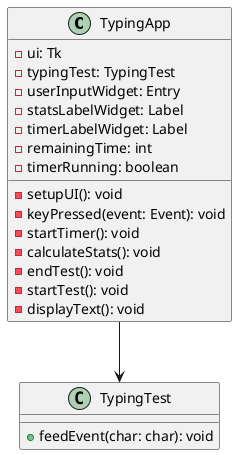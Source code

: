 @startuml SwiftFingers

class TypingApp {
    - ui: Tk
    - typingTest: TypingTest
    - userInputWidget: Entry
    - statsLabelWidget: Label
    - timerLabelWidget: Label
    - remainingTime: int
    - timerRunning: boolean
    - setupUI(): void
    - keyPressed(event: Event): void
    - startTimer(): void
    - calculateStats(): void
    - endTest(): void
    - startTest(): void
    - displayText(): void
}

class TypingTest {
    + feedEvent(char: char): void
}

TypingApp --> TypingTest

@enduml
